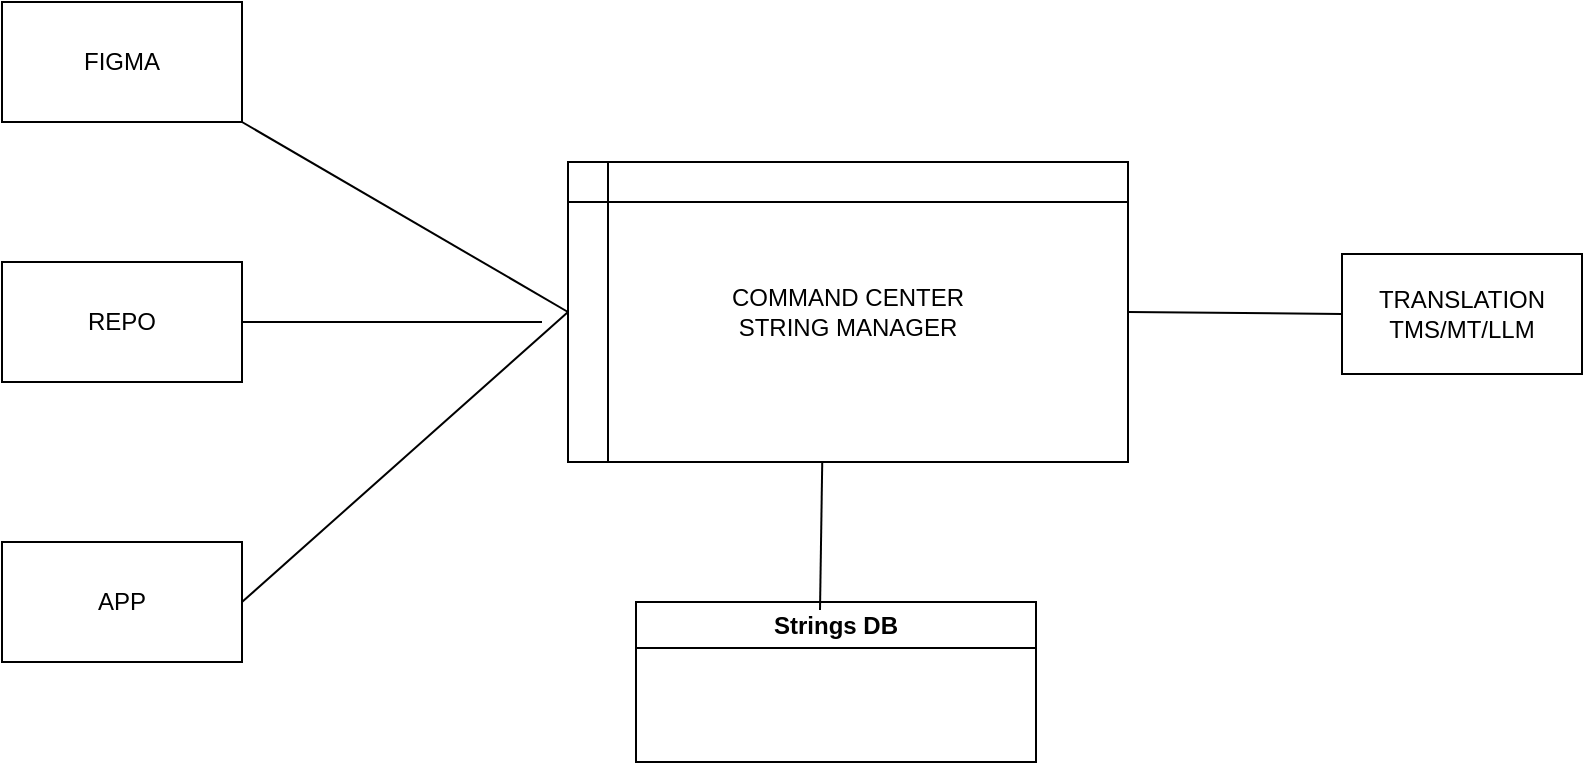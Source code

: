 <mxfile version="24.8.3">
  <diagram name="Page-1" id="TSpq--sT16rCI08qDOwt">
    <mxGraphModel dx="1434" dy="772" grid="1" gridSize="10" guides="1" tooltips="1" connect="1" arrows="1" fold="1" page="1" pageScale="1" pageWidth="827" pageHeight="1169" math="0" shadow="0">
      <root>
        <mxCell id="0" />
        <mxCell id="1" parent="0" />
        <mxCell id="p3_ux7moi3LxHsP-3Oeh-1" value="Strings DB" style="swimlane;whiteSpace=wrap;html=1;" vertex="1" parent="1">
          <mxGeometry x="347" y="420" width="200" height="80" as="geometry" />
        </mxCell>
        <mxCell id="p3_ux7moi3LxHsP-3Oeh-2" value="FIGMA" style="rounded=0;whiteSpace=wrap;html=1;" vertex="1" parent="1">
          <mxGeometry x="30" y="120" width="120" height="60" as="geometry" />
        </mxCell>
        <mxCell id="p3_ux7moi3LxHsP-3Oeh-3" value="REPO" style="rounded=0;whiteSpace=wrap;html=1;" vertex="1" parent="1">
          <mxGeometry x="30" y="250" width="120" height="60" as="geometry" />
        </mxCell>
        <mxCell id="p3_ux7moi3LxHsP-3Oeh-4" value="APP" style="rounded=0;whiteSpace=wrap;html=1;" vertex="1" parent="1">
          <mxGeometry x="30" y="390" width="120" height="60" as="geometry" />
        </mxCell>
        <mxCell id="p3_ux7moi3LxHsP-3Oeh-5" value="&lt;div&gt;COMMAND CENTER&lt;/div&gt;&lt;div&gt;STRING MANAGER&lt;/div&gt;" style="shape=internalStorage;whiteSpace=wrap;html=1;backgroundOutline=1;" vertex="1" parent="1">
          <mxGeometry x="313" y="200" width="280" height="150" as="geometry" />
        </mxCell>
        <mxCell id="p3_ux7moi3LxHsP-3Oeh-6" value="" style="endArrow=none;html=1;rounded=0;entryX=0;entryY=0.5;entryDx=0;entryDy=0;" edge="1" parent="1" target="p3_ux7moi3LxHsP-3Oeh-5">
          <mxGeometry width="50" height="50" relative="1" as="geometry">
            <mxPoint x="150" y="180" as="sourcePoint" />
            <mxPoint x="200" y="130" as="targetPoint" />
          </mxGeometry>
        </mxCell>
        <mxCell id="p3_ux7moi3LxHsP-3Oeh-7" value="" style="endArrow=none;html=1;rounded=0;exitX=1;exitY=0.5;exitDx=0;exitDy=0;" edge="1" parent="1" source="p3_ux7moi3LxHsP-3Oeh-3">
          <mxGeometry width="50" height="50" relative="1" as="geometry">
            <mxPoint x="180" y="340" as="sourcePoint" />
            <mxPoint x="300" y="280" as="targetPoint" />
          </mxGeometry>
        </mxCell>
        <mxCell id="p3_ux7moi3LxHsP-3Oeh-8" value="" style="endArrow=none;html=1;rounded=0;exitX=1;exitY=0.5;exitDx=0;exitDy=0;entryX=0;entryY=0.5;entryDx=0;entryDy=0;" edge="1" parent="1" source="p3_ux7moi3LxHsP-3Oeh-4" target="p3_ux7moi3LxHsP-3Oeh-5">
          <mxGeometry width="50" height="50" relative="1" as="geometry">
            <mxPoint x="170" y="510" as="sourcePoint" />
            <mxPoint x="220" y="460" as="targetPoint" />
          </mxGeometry>
        </mxCell>
        <mxCell id="p3_ux7moi3LxHsP-3Oeh-9" value="" style="endArrow=none;html=1;rounded=0;exitX=0.46;exitY=0.05;exitDx=0;exitDy=0;exitPerimeter=0;entryX=0.454;entryY=1;entryDx=0;entryDy=0;entryPerimeter=0;" edge="1" parent="1" source="p3_ux7moi3LxHsP-3Oeh-1" target="p3_ux7moi3LxHsP-3Oeh-5">
          <mxGeometry width="50" height="50" relative="1" as="geometry">
            <mxPoint x="390" y="410" as="sourcePoint" />
            <mxPoint x="490" y="380" as="targetPoint" />
          </mxGeometry>
        </mxCell>
        <mxCell id="p3_ux7moi3LxHsP-3Oeh-11" value="TRANSLATION&lt;div&gt;TMS/MT/LLM&lt;/div&gt;" style="rounded=0;whiteSpace=wrap;html=1;" vertex="1" parent="1">
          <mxGeometry x="700" y="246" width="120" height="60" as="geometry" />
        </mxCell>
        <mxCell id="p3_ux7moi3LxHsP-3Oeh-12" value="" style="endArrow=none;html=1;rounded=0;entryX=0;entryY=0.5;entryDx=0;entryDy=0;exitX=1;exitY=0.5;exitDx=0;exitDy=0;" edge="1" parent="1" source="p3_ux7moi3LxHsP-3Oeh-5" target="p3_ux7moi3LxHsP-3Oeh-11">
          <mxGeometry width="50" height="50" relative="1" as="geometry">
            <mxPoint x="640" y="390" as="sourcePoint" />
            <mxPoint x="690" y="340" as="targetPoint" />
          </mxGeometry>
        </mxCell>
      </root>
    </mxGraphModel>
  </diagram>
</mxfile>
